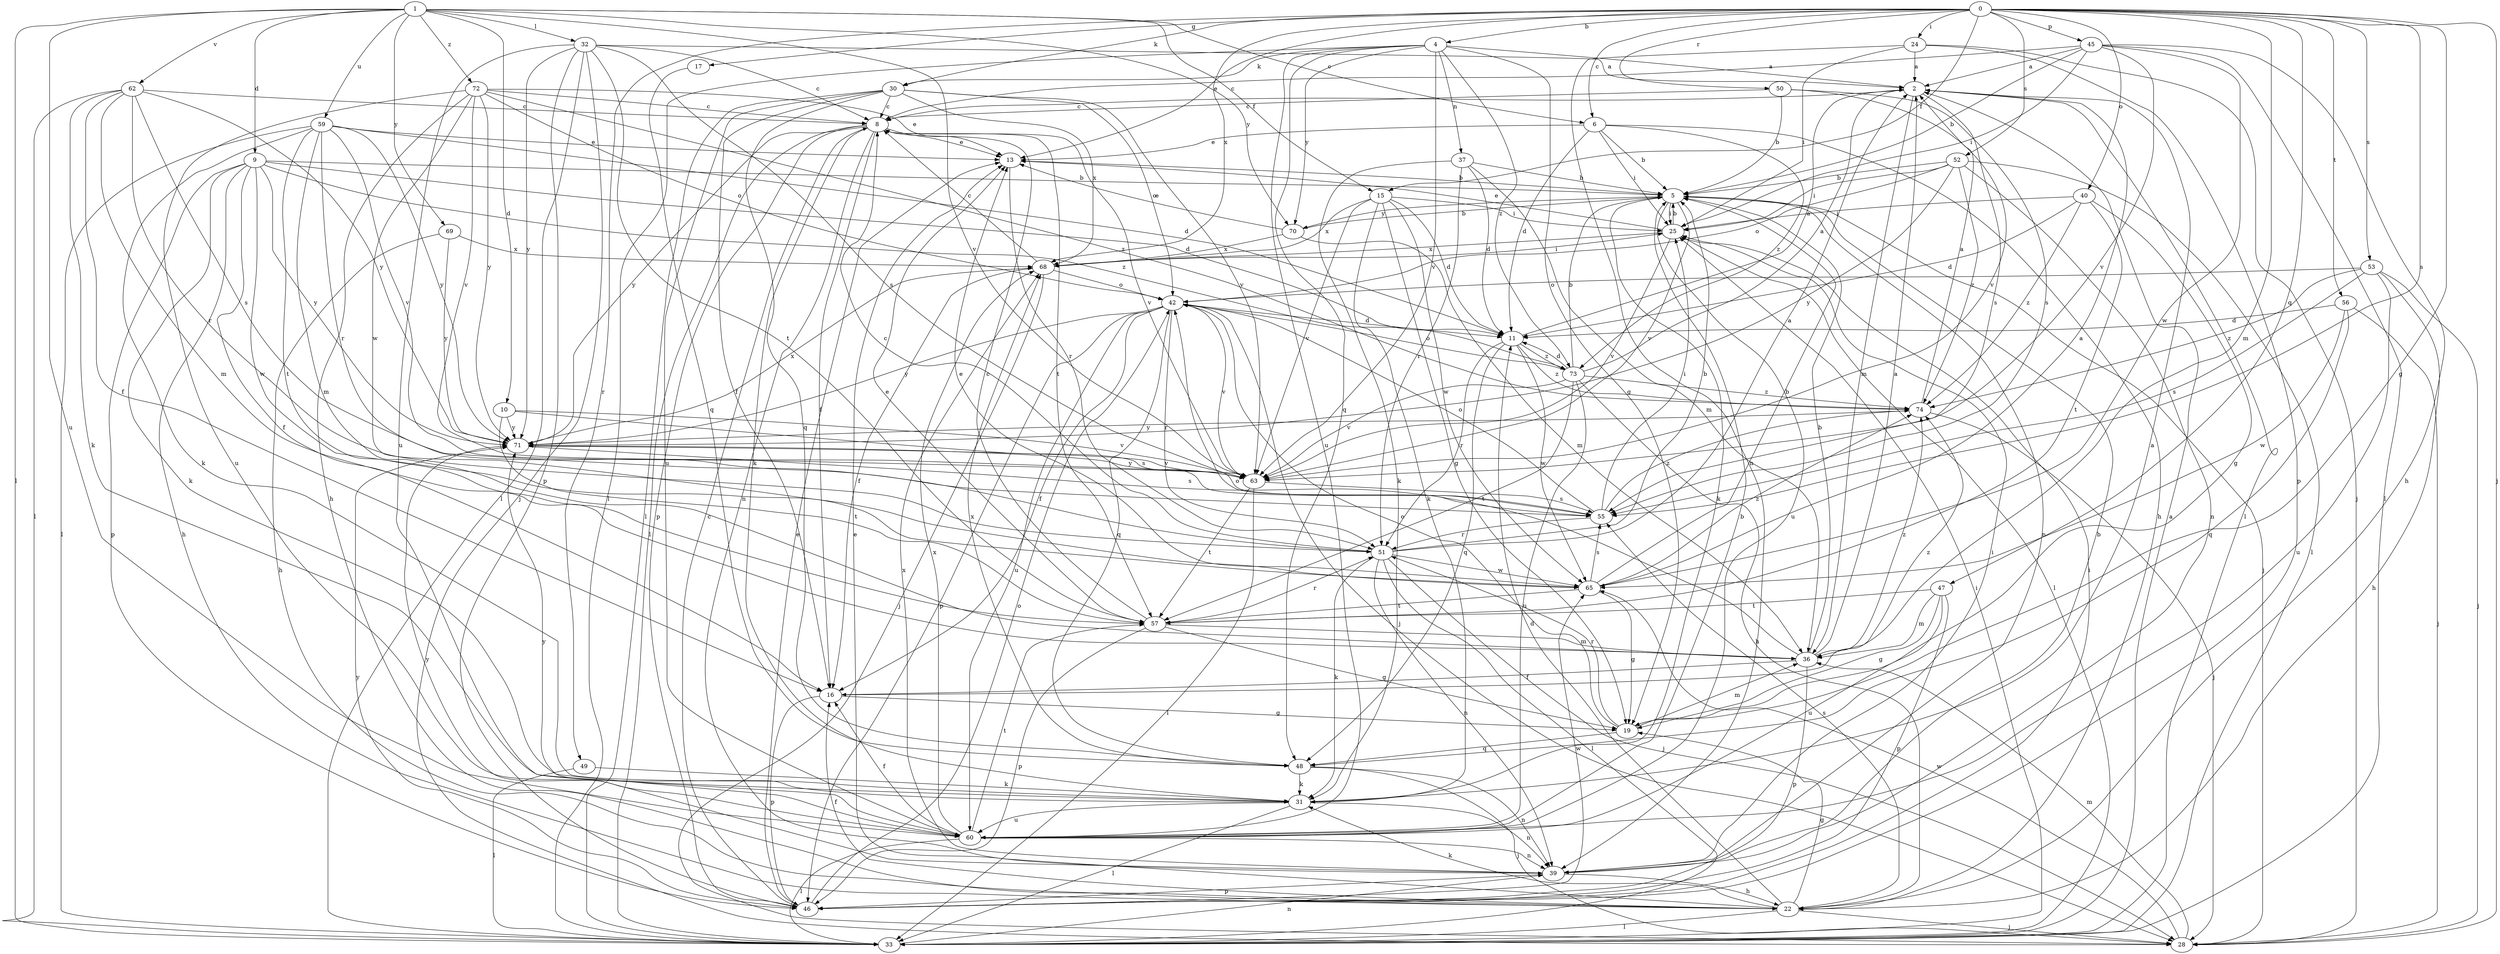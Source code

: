 strict digraph  {
0;
1;
2;
4;
5;
6;
8;
9;
10;
11;
13;
15;
16;
17;
19;
22;
24;
25;
28;
30;
31;
32;
33;
36;
37;
39;
40;
42;
45;
46;
47;
48;
49;
50;
51;
52;
53;
55;
56;
57;
59;
60;
62;
63;
65;
68;
69;
70;
71;
72;
73;
74;
0 -> 4  [label=b];
0 -> 6  [label=c];
0 -> 13  [label=e];
0 -> 15  [label=f];
0 -> 17  [label=g];
0 -> 19  [label=g];
0 -> 24  [label=i];
0 -> 28  [label=j];
0 -> 30  [label=k];
0 -> 36  [label=m];
0 -> 40  [label=o];
0 -> 45  [label=p];
0 -> 47  [label=q];
0 -> 49  [label=r];
0 -> 50  [label=r];
0 -> 52  [label=s];
0 -> 53  [label=s];
0 -> 55  [label=s];
0 -> 56  [label=t];
0 -> 68  [label=x];
1 -> 6  [label=c];
1 -> 9  [label=d];
1 -> 10  [label=d];
1 -> 15  [label=f];
1 -> 32  [label=l];
1 -> 33  [label=l];
1 -> 59  [label=u];
1 -> 60  [label=u];
1 -> 62  [label=v];
1 -> 63  [label=v];
1 -> 69  [label=y];
1 -> 70  [label=y];
1 -> 72  [label=z];
2 -> 8  [label=c];
2 -> 33  [label=l];
2 -> 36  [label=m];
2 -> 55  [label=s];
4 -> 2  [label=a];
4 -> 19  [label=g];
4 -> 30  [label=k];
4 -> 33  [label=l];
4 -> 37  [label=n];
4 -> 48  [label=q];
4 -> 60  [label=u];
4 -> 63  [label=v];
4 -> 70  [label=y];
4 -> 73  [label=z];
5 -> 25  [label=i];
5 -> 28  [label=j];
5 -> 31  [label=k];
5 -> 39  [label=n];
5 -> 60  [label=u];
5 -> 63  [label=v];
5 -> 70  [label=y];
6 -> 5  [label=b];
6 -> 11  [label=d];
6 -> 13  [label=e];
6 -> 22  [label=h];
6 -> 25  [label=i];
6 -> 73  [label=z];
8 -> 13  [label=e];
8 -> 16  [label=f];
8 -> 31  [label=k];
8 -> 33  [label=l];
8 -> 39  [label=n];
8 -> 46  [label=p];
8 -> 57  [label=t];
8 -> 63  [label=v];
8 -> 71  [label=y];
9 -> 5  [label=b];
9 -> 11  [label=d];
9 -> 16  [label=f];
9 -> 22  [label=h];
9 -> 31  [label=k];
9 -> 46  [label=p];
9 -> 65  [label=w];
9 -> 71  [label=y];
9 -> 73  [label=z];
10 -> 55  [label=s];
10 -> 57  [label=t];
10 -> 63  [label=v];
10 -> 71  [label=y];
11 -> 2  [label=a];
11 -> 48  [label=q];
11 -> 51  [label=r];
11 -> 65  [label=w];
11 -> 73  [label=z];
11 -> 74  [label=z];
13 -> 5  [label=b];
13 -> 51  [label=r];
15 -> 11  [label=d];
15 -> 19  [label=g];
15 -> 25  [label=i];
15 -> 31  [label=k];
15 -> 63  [label=v];
15 -> 65  [label=w];
15 -> 68  [label=x];
16 -> 19  [label=g];
16 -> 46  [label=p];
16 -> 74  [label=z];
17 -> 48  [label=q];
19 -> 36  [label=m];
19 -> 42  [label=o];
19 -> 48  [label=q];
19 -> 51  [label=r];
22 -> 11  [label=d];
22 -> 13  [label=e];
22 -> 16  [label=f];
22 -> 19  [label=g];
22 -> 28  [label=j];
22 -> 31  [label=k];
22 -> 33  [label=l];
22 -> 55  [label=s];
24 -> 2  [label=a];
24 -> 25  [label=i];
24 -> 28  [label=j];
24 -> 39  [label=n];
24 -> 46  [label=p];
25 -> 5  [label=b];
25 -> 13  [label=e];
25 -> 33  [label=l];
25 -> 63  [label=v];
25 -> 68  [label=x];
28 -> 36  [label=m];
28 -> 65  [label=w];
30 -> 8  [label=c];
30 -> 16  [label=f];
30 -> 33  [label=l];
30 -> 42  [label=o];
30 -> 48  [label=q];
30 -> 60  [label=u];
30 -> 63  [label=v];
30 -> 68  [label=x];
31 -> 2  [label=a];
31 -> 33  [label=l];
31 -> 39  [label=n];
31 -> 60  [label=u];
32 -> 2  [label=a];
32 -> 8  [label=c];
32 -> 28  [label=j];
32 -> 33  [label=l];
32 -> 46  [label=p];
32 -> 55  [label=s];
32 -> 57  [label=t];
32 -> 60  [label=u];
32 -> 71  [label=y];
33 -> 2  [label=a];
33 -> 25  [label=i];
33 -> 39  [label=n];
36 -> 2  [label=a];
36 -> 5  [label=b];
36 -> 16  [label=f];
36 -> 42  [label=o];
36 -> 46  [label=p];
36 -> 74  [label=z];
37 -> 5  [label=b];
37 -> 11  [label=d];
37 -> 31  [label=k];
37 -> 36  [label=m];
37 -> 51  [label=r];
39 -> 5  [label=b];
39 -> 22  [label=h];
39 -> 25  [label=i];
39 -> 46  [label=p];
39 -> 68  [label=x];
39 -> 71  [label=y];
40 -> 11  [label=d];
40 -> 19  [label=g];
40 -> 25  [label=i];
40 -> 57  [label=t];
40 -> 74  [label=z];
42 -> 11  [label=d];
42 -> 16  [label=f];
42 -> 28  [label=j];
42 -> 46  [label=p];
42 -> 48  [label=q];
42 -> 51  [label=r];
42 -> 60  [label=u];
42 -> 63  [label=v];
42 -> 71  [label=y];
45 -> 2  [label=a];
45 -> 5  [label=b];
45 -> 8  [label=c];
45 -> 22  [label=h];
45 -> 25  [label=i];
45 -> 33  [label=l];
45 -> 63  [label=v];
45 -> 65  [label=w];
46 -> 8  [label=c];
46 -> 13  [label=e];
46 -> 25  [label=i];
46 -> 42  [label=o];
46 -> 65  [label=w];
46 -> 71  [label=y];
47 -> 19  [label=g];
47 -> 36  [label=m];
47 -> 46  [label=p];
47 -> 57  [label=t];
47 -> 60  [label=u];
48 -> 28  [label=j];
48 -> 31  [label=k];
48 -> 39  [label=n];
48 -> 68  [label=x];
49 -> 31  [label=k];
49 -> 33  [label=l];
50 -> 5  [label=b];
50 -> 8  [label=c];
50 -> 55  [label=s];
50 -> 63  [label=v];
51 -> 2  [label=a];
51 -> 5  [label=b];
51 -> 8  [label=c];
51 -> 28  [label=j];
51 -> 31  [label=k];
51 -> 33  [label=l];
51 -> 39  [label=n];
51 -> 65  [label=w];
52 -> 5  [label=b];
52 -> 25  [label=i];
52 -> 33  [label=l];
52 -> 39  [label=n];
52 -> 42  [label=o];
52 -> 71  [label=y];
52 -> 74  [label=z];
53 -> 22  [label=h];
53 -> 28  [label=j];
53 -> 42  [label=o];
53 -> 55  [label=s];
53 -> 60  [label=u];
53 -> 74  [label=z];
55 -> 25  [label=i];
55 -> 42  [label=o];
55 -> 51  [label=r];
55 -> 74  [label=z];
56 -> 11  [label=d];
56 -> 28  [label=j];
56 -> 48  [label=q];
56 -> 65  [label=w];
57 -> 8  [label=c];
57 -> 13  [label=e];
57 -> 19  [label=g];
57 -> 36  [label=m];
57 -> 46  [label=p];
57 -> 51  [label=r];
59 -> 11  [label=d];
59 -> 13  [label=e];
59 -> 31  [label=k];
59 -> 33  [label=l];
59 -> 36  [label=m];
59 -> 51  [label=r];
59 -> 57  [label=t];
59 -> 63  [label=v];
59 -> 71  [label=y];
60 -> 5  [label=b];
60 -> 16  [label=f];
60 -> 33  [label=l];
60 -> 39  [label=n];
60 -> 57  [label=t];
60 -> 68  [label=x];
60 -> 71  [label=y];
62 -> 8  [label=c];
62 -> 16  [label=f];
62 -> 31  [label=k];
62 -> 33  [label=l];
62 -> 36  [label=m];
62 -> 51  [label=r];
62 -> 55  [label=s];
62 -> 71  [label=y];
63 -> 33  [label=l];
63 -> 55  [label=s];
63 -> 57  [label=t];
63 -> 71  [label=y];
65 -> 2  [label=a];
65 -> 5  [label=b];
65 -> 13  [label=e];
65 -> 19  [label=g];
65 -> 55  [label=s];
65 -> 57  [label=t];
65 -> 74  [label=z];
68 -> 8  [label=c];
68 -> 16  [label=f];
68 -> 25  [label=i];
68 -> 28  [label=j];
68 -> 42  [label=o];
69 -> 22  [label=h];
69 -> 68  [label=x];
69 -> 71  [label=y];
70 -> 5  [label=b];
70 -> 13  [label=e];
70 -> 36  [label=m];
70 -> 68  [label=x];
71 -> 55  [label=s];
71 -> 63  [label=v];
71 -> 68  [label=x];
72 -> 8  [label=c];
72 -> 13  [label=e];
72 -> 22  [label=h];
72 -> 42  [label=o];
72 -> 60  [label=u];
72 -> 63  [label=v];
72 -> 65  [label=w];
72 -> 71  [label=y];
72 -> 74  [label=z];
73 -> 2  [label=a];
73 -> 5  [label=b];
73 -> 11  [label=d];
73 -> 22  [label=h];
73 -> 42  [label=o];
73 -> 57  [label=t];
73 -> 60  [label=u];
73 -> 63  [label=v];
73 -> 74  [label=z];
74 -> 2  [label=a];
74 -> 28  [label=j];
74 -> 71  [label=y];
}
